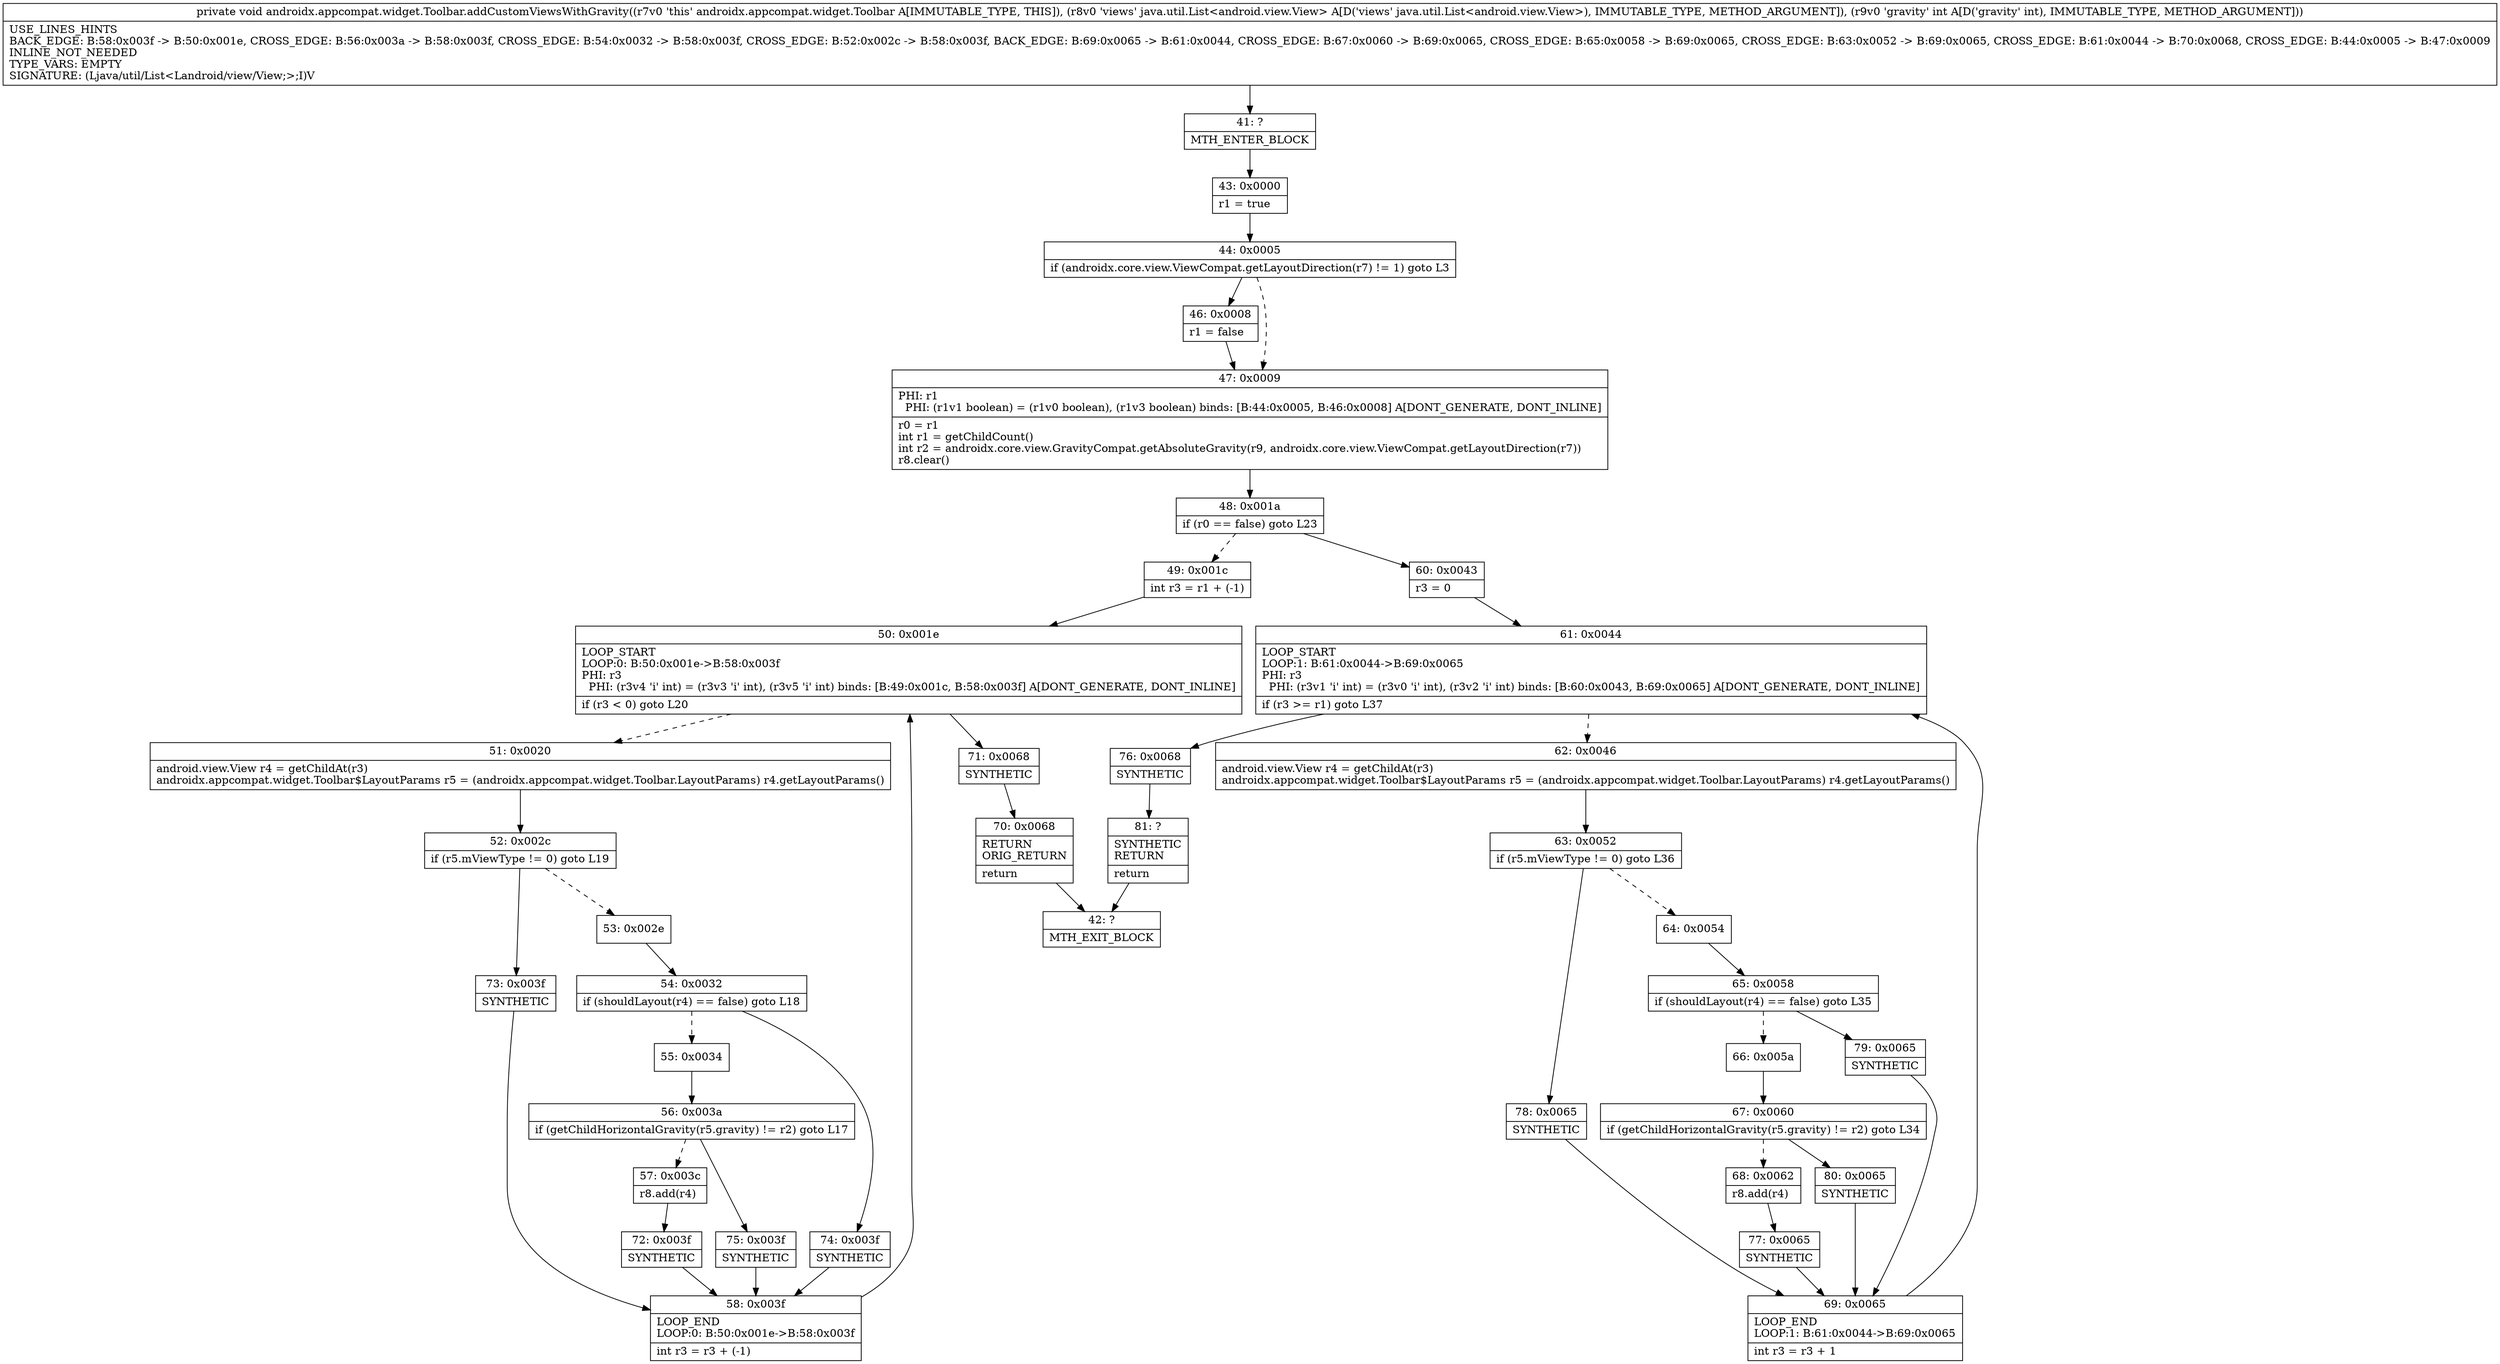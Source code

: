 digraph "CFG forandroidx.appcompat.widget.Toolbar.addCustomViewsWithGravity(Ljava\/util\/List;I)V" {
Node_41 [shape=record,label="{41\:\ ?|MTH_ENTER_BLOCK\l}"];
Node_43 [shape=record,label="{43\:\ 0x0000|r1 = true\l}"];
Node_44 [shape=record,label="{44\:\ 0x0005|if (androidx.core.view.ViewCompat.getLayoutDirection(r7) != 1) goto L3\l}"];
Node_46 [shape=record,label="{46\:\ 0x0008|r1 = false\l}"];
Node_47 [shape=record,label="{47\:\ 0x0009|PHI: r1 \l  PHI: (r1v1 boolean) = (r1v0 boolean), (r1v3 boolean) binds: [B:44:0x0005, B:46:0x0008] A[DONT_GENERATE, DONT_INLINE]\l|r0 = r1\lint r1 = getChildCount()\lint r2 = androidx.core.view.GravityCompat.getAbsoluteGravity(r9, androidx.core.view.ViewCompat.getLayoutDirection(r7))\lr8.clear()\l}"];
Node_48 [shape=record,label="{48\:\ 0x001a|if (r0 == false) goto L23\l}"];
Node_49 [shape=record,label="{49\:\ 0x001c|int r3 = r1 + (\-1)\l}"];
Node_50 [shape=record,label="{50\:\ 0x001e|LOOP_START\lLOOP:0: B:50:0x001e\-\>B:58:0x003f\lPHI: r3 \l  PHI: (r3v4 'i' int) = (r3v3 'i' int), (r3v5 'i' int) binds: [B:49:0x001c, B:58:0x003f] A[DONT_GENERATE, DONT_INLINE]\l|if (r3 \< 0) goto L20\l}"];
Node_51 [shape=record,label="{51\:\ 0x0020|android.view.View r4 = getChildAt(r3)\landroidx.appcompat.widget.Toolbar$LayoutParams r5 = (androidx.appcompat.widget.Toolbar.LayoutParams) r4.getLayoutParams()\l}"];
Node_52 [shape=record,label="{52\:\ 0x002c|if (r5.mViewType != 0) goto L19\l}"];
Node_53 [shape=record,label="{53\:\ 0x002e}"];
Node_54 [shape=record,label="{54\:\ 0x0032|if (shouldLayout(r4) == false) goto L18\l}"];
Node_55 [shape=record,label="{55\:\ 0x0034}"];
Node_56 [shape=record,label="{56\:\ 0x003a|if (getChildHorizontalGravity(r5.gravity) != r2) goto L17\l}"];
Node_57 [shape=record,label="{57\:\ 0x003c|r8.add(r4)\l}"];
Node_72 [shape=record,label="{72\:\ 0x003f|SYNTHETIC\l}"];
Node_58 [shape=record,label="{58\:\ 0x003f|LOOP_END\lLOOP:0: B:50:0x001e\-\>B:58:0x003f\l|int r3 = r3 + (\-1)\l}"];
Node_75 [shape=record,label="{75\:\ 0x003f|SYNTHETIC\l}"];
Node_74 [shape=record,label="{74\:\ 0x003f|SYNTHETIC\l}"];
Node_73 [shape=record,label="{73\:\ 0x003f|SYNTHETIC\l}"];
Node_71 [shape=record,label="{71\:\ 0x0068|SYNTHETIC\l}"];
Node_70 [shape=record,label="{70\:\ 0x0068|RETURN\lORIG_RETURN\l|return\l}"];
Node_42 [shape=record,label="{42\:\ ?|MTH_EXIT_BLOCK\l}"];
Node_60 [shape=record,label="{60\:\ 0x0043|r3 = 0\l}"];
Node_61 [shape=record,label="{61\:\ 0x0044|LOOP_START\lLOOP:1: B:61:0x0044\-\>B:69:0x0065\lPHI: r3 \l  PHI: (r3v1 'i' int) = (r3v0 'i' int), (r3v2 'i' int) binds: [B:60:0x0043, B:69:0x0065] A[DONT_GENERATE, DONT_INLINE]\l|if (r3 \>= r1) goto L37\l}"];
Node_62 [shape=record,label="{62\:\ 0x0046|android.view.View r4 = getChildAt(r3)\landroidx.appcompat.widget.Toolbar$LayoutParams r5 = (androidx.appcompat.widget.Toolbar.LayoutParams) r4.getLayoutParams()\l}"];
Node_63 [shape=record,label="{63\:\ 0x0052|if (r5.mViewType != 0) goto L36\l}"];
Node_64 [shape=record,label="{64\:\ 0x0054}"];
Node_65 [shape=record,label="{65\:\ 0x0058|if (shouldLayout(r4) == false) goto L35\l}"];
Node_66 [shape=record,label="{66\:\ 0x005a}"];
Node_67 [shape=record,label="{67\:\ 0x0060|if (getChildHorizontalGravity(r5.gravity) != r2) goto L34\l}"];
Node_68 [shape=record,label="{68\:\ 0x0062|r8.add(r4)\l}"];
Node_77 [shape=record,label="{77\:\ 0x0065|SYNTHETIC\l}"];
Node_69 [shape=record,label="{69\:\ 0x0065|LOOP_END\lLOOP:1: B:61:0x0044\-\>B:69:0x0065\l|int r3 = r3 + 1\l}"];
Node_80 [shape=record,label="{80\:\ 0x0065|SYNTHETIC\l}"];
Node_79 [shape=record,label="{79\:\ 0x0065|SYNTHETIC\l}"];
Node_78 [shape=record,label="{78\:\ 0x0065|SYNTHETIC\l}"];
Node_76 [shape=record,label="{76\:\ 0x0068|SYNTHETIC\l}"];
Node_81 [shape=record,label="{81\:\ ?|SYNTHETIC\lRETURN\l|return\l}"];
MethodNode[shape=record,label="{private void androidx.appcompat.widget.Toolbar.addCustomViewsWithGravity((r7v0 'this' androidx.appcompat.widget.Toolbar A[IMMUTABLE_TYPE, THIS]), (r8v0 'views' java.util.List\<android.view.View\> A[D('views' java.util.List\<android.view.View\>), IMMUTABLE_TYPE, METHOD_ARGUMENT]), (r9v0 'gravity' int A[D('gravity' int), IMMUTABLE_TYPE, METHOD_ARGUMENT]))  | USE_LINES_HINTS\lBACK_EDGE: B:58:0x003f \-\> B:50:0x001e, CROSS_EDGE: B:56:0x003a \-\> B:58:0x003f, CROSS_EDGE: B:54:0x0032 \-\> B:58:0x003f, CROSS_EDGE: B:52:0x002c \-\> B:58:0x003f, BACK_EDGE: B:69:0x0065 \-\> B:61:0x0044, CROSS_EDGE: B:67:0x0060 \-\> B:69:0x0065, CROSS_EDGE: B:65:0x0058 \-\> B:69:0x0065, CROSS_EDGE: B:63:0x0052 \-\> B:69:0x0065, CROSS_EDGE: B:61:0x0044 \-\> B:70:0x0068, CROSS_EDGE: B:44:0x0005 \-\> B:47:0x0009\lINLINE_NOT_NEEDED\lTYPE_VARS: EMPTY\lSIGNATURE: (Ljava\/util\/List\<Landroid\/view\/View;\>;I)V\l}"];
MethodNode -> Node_41;Node_41 -> Node_43;
Node_43 -> Node_44;
Node_44 -> Node_46;
Node_44 -> Node_47[style=dashed];
Node_46 -> Node_47;
Node_47 -> Node_48;
Node_48 -> Node_49[style=dashed];
Node_48 -> Node_60;
Node_49 -> Node_50;
Node_50 -> Node_51[style=dashed];
Node_50 -> Node_71;
Node_51 -> Node_52;
Node_52 -> Node_53[style=dashed];
Node_52 -> Node_73;
Node_53 -> Node_54;
Node_54 -> Node_55[style=dashed];
Node_54 -> Node_74;
Node_55 -> Node_56;
Node_56 -> Node_57[style=dashed];
Node_56 -> Node_75;
Node_57 -> Node_72;
Node_72 -> Node_58;
Node_58 -> Node_50;
Node_75 -> Node_58;
Node_74 -> Node_58;
Node_73 -> Node_58;
Node_71 -> Node_70;
Node_70 -> Node_42;
Node_60 -> Node_61;
Node_61 -> Node_62[style=dashed];
Node_61 -> Node_76;
Node_62 -> Node_63;
Node_63 -> Node_64[style=dashed];
Node_63 -> Node_78;
Node_64 -> Node_65;
Node_65 -> Node_66[style=dashed];
Node_65 -> Node_79;
Node_66 -> Node_67;
Node_67 -> Node_68[style=dashed];
Node_67 -> Node_80;
Node_68 -> Node_77;
Node_77 -> Node_69;
Node_69 -> Node_61;
Node_80 -> Node_69;
Node_79 -> Node_69;
Node_78 -> Node_69;
Node_76 -> Node_81;
Node_81 -> Node_42;
}


